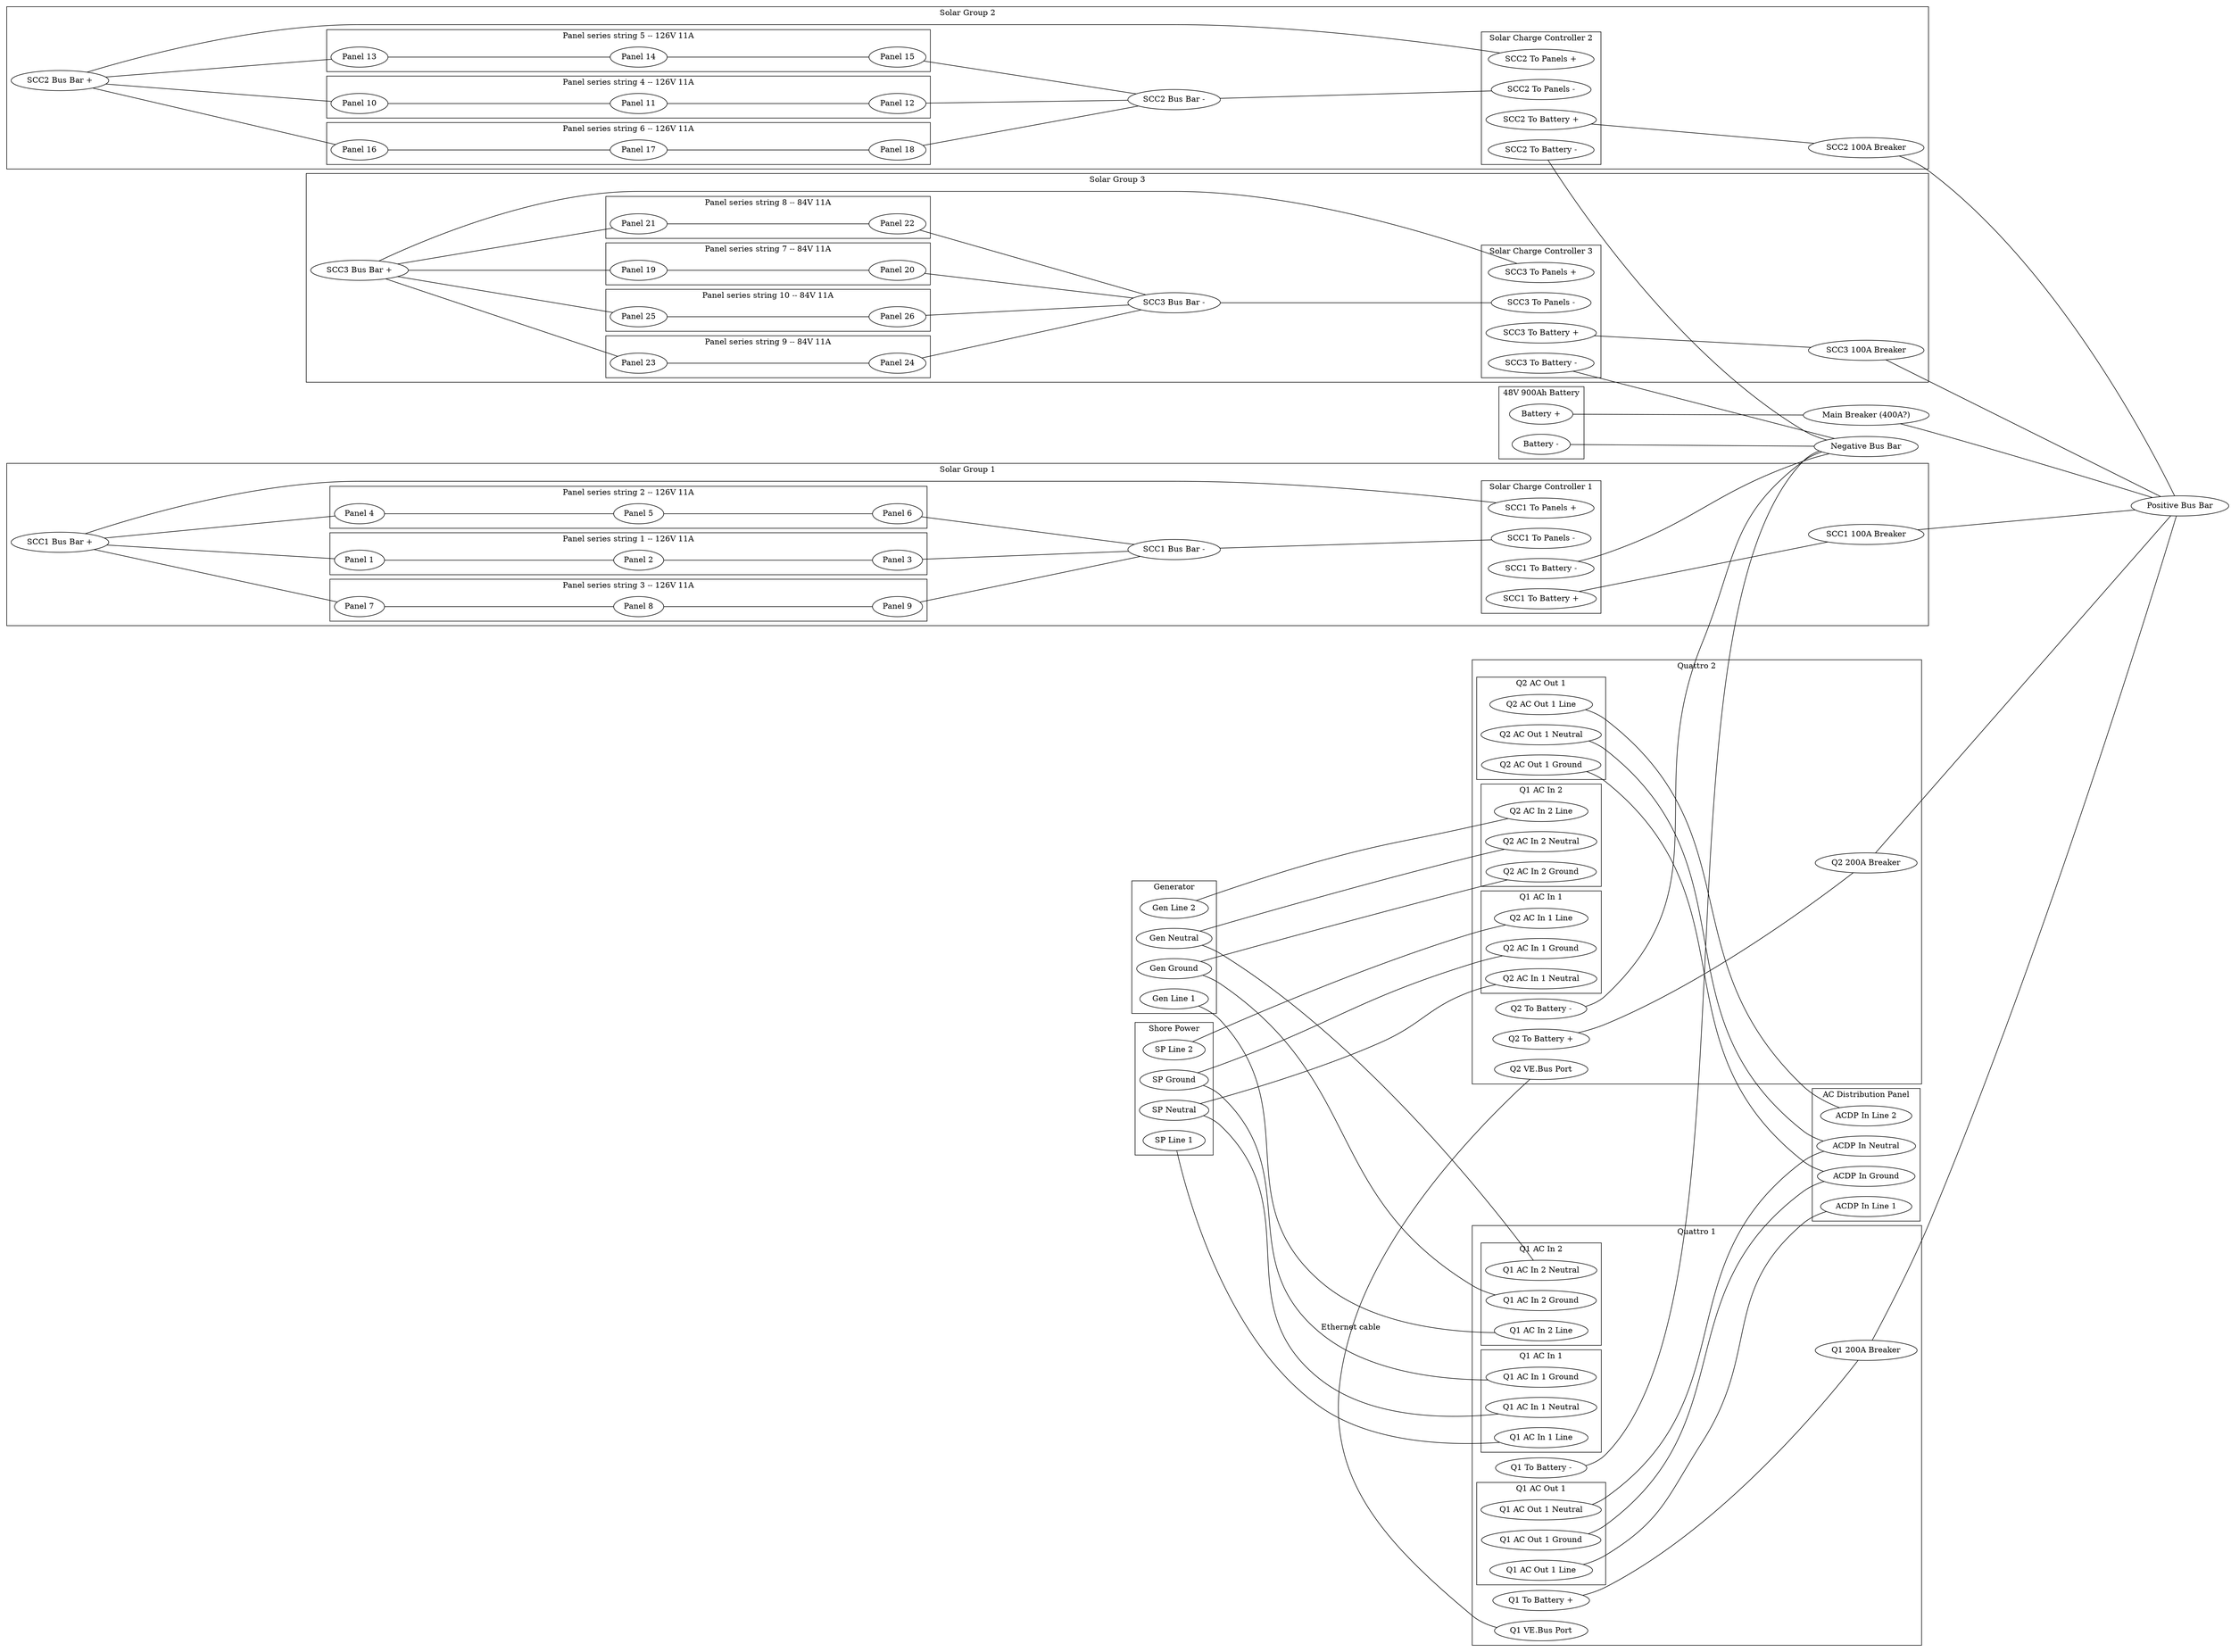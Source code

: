 graph Main {
    rankdir=LR;
    ranksep=5;
    subgraph cluster_battery {
        label="48V 900Ah Battery";
        "Battery +";
        "Battery -";
    }
    "Main Breaker"[label="Main Breaker (400A?)"]
    "Battery +" -- "Main Breaker";
    "Main Breaker" -- "Positive Bus Bar";
    "Battery -" -- "Negative Bus Bar";
    "SCC1 Bus Bar +" -- "Panel 1" -- "Panel 2" -- "Panel 3" -- "SCC1 Bus Bar -";
    "SCC1 Bus Bar +" -- "Panel 4" -- "Panel 5" -- "Panel 6" -- "SCC1 Bus Bar -";
    "SCC1 Bus Bar +" -- "Panel 7" -- "Panel 8" -- "Panel 9" -- "SCC1 Bus Bar -";
    "SCC2 Bus Bar +" -- "Panel 10" -- "Panel 11" -- "Panel 12" -- "SCC2 Bus Bar -";
    "SCC2 Bus Bar +" -- "Panel 13" -- "Panel 14" -- "Panel 15" -- "SCC2 Bus Bar -";
    "SCC2 Bus Bar +" -- "Panel 16" -- "Panel 17" -- "Panel 18" -- "SCC2 Bus Bar -";
    "SCC3 Bus Bar +" -- "Panel 19" -- "Panel 20" -- "SCC3 Bus Bar -";
    "SCC3 Bus Bar +" -- "Panel 21" -- "Panel 22" -- "SCC3 Bus Bar -";
    "SCC3 Bus Bar +" -- "Panel 23" -- "Panel 24" -- "SCC3 Bus Bar -";
    "SCC3 Bus Bar +" -- "Panel 25" -- "Panel 26" -- "SCC3 Bus Bar -";
    "SCC1 Bus Bar +" -- "SCC1 To Panels +";
    "SCC1 Bus Bar -" -- "SCC1 To Panels -";
    "SCC2 Bus Bar +" -- "SCC2 To Panels +";
    "SCC2 Bus Bar -" -- "SCC2 To Panels -";
    "SCC3 Bus Bar +" -- "SCC3 To Panels +";
    "SCC3 Bus Bar -" -- "SCC3 To Panels -";
    subgraph cluster_solar_group_1 {
        label="Solar Group 1";
        subgraph cluster_scc1 {
            label="Solar Charge Controller 1";
            "SCC1 To Panels +";
            "SCC1 To Panels -";
            "SCC1 To Battery +"
            "SCC1 To Battery -"
        }
        subgraph cluster_panel_series_1 {
            label="Panel series string 1 -- 126V 11A"
            "Panel 1";
            "Panel 2";
            "Panel 3";
        }
        subgraph cluster_panel_series_2 {
            label="Panel series string 2 -- 126V 11A"
            "Panel 4";
            "Panel 5";
            "Panel 6";
        }
        subgraph cluster_panel_series_3 {
            label="Panel series string 3 -- 126V 11A"
            "Panel 7";
            "Panel 8";
            "Panel 9";
        }
        "SCC1 100A Breaker"
        "SCC1 Bus Bar +"
        "SCC1 Bus Bar -"
    }
        subgraph cluster_solar_group_2 {
        label="Solar Group 2";
        subgraph cluster_scc2 {
            label="Solar Charge Controller 2";
            "SCC2 To Panels +";
            "SCC2 To Panels -";
            "SCC2 To Battery +"
            "SCC2 To Battery -"
        }
        subgraph cluster_panel_series_4 {
            label="Panel series string 4 -- 126V 11A"
            "Panel 10";
            "Panel 11";
            "Panel 12";
        }
        subgraph cluster_panel_series_5 {
            label="Panel series string 5 -- 126V 11A"
            "Panel 13";
            "Panel 14";
            "Panel 15";
        }
        subgraph cluster_panel_series_6 {
            label="Panel series string 6 -- 126V 11A"
            "Panel 16";
            "Panel 17";
            "Panel 18";
        }
        "SCC2 100A Breaker"
        "SCC2 Bus Bar +"
        "SCC2 Bus Bar -"
    }
        subgraph cluster_solar_group_3 {
        label="Solar Group 3";
        subgraph cluster_scc3 {
            label="Solar Charge Controller 3";
            "SCC3 To Panels +";
            "SCC3 To Panels -";
            "SCC3 To Battery +"
            "SCC3 To Battery -"
        }
        subgraph cluster_panel_series_7 {
            label="Panel series string 7 -- 84V 11A"
            "Panel 19";
            "Panel 20";
        }
        subgraph cluster_panel_series_8 {
            label="Panel series string 8 -- 84V 11A"
            "Panel 21";
            "Panel 22";
        }
        subgraph cluster_panel_series_9 {
            label="Panel series string 9 -- 84V 11A"
            "Panel 23";
            "Panel 24";
        }
        subgraph cluster_panel_series_10 {
            label="Panel series string 10 -- 84V 11A"
            "Panel 25";
            "Panel 26";
        }
        "SCC3 100A Breaker"
        "SCC3 Bus Bar +"
        "SCC3 Bus Bar -"
    }
    "SCC1 To Battery +" -- "SCC1 100A Breaker";
    "SCC1 100A Breaker" -- "Positive Bus Bar";
    "SCC1 To Battery -" -- "Negative Bus Bar";
    "SCC2 To Battery +" -- "SCC2 100A Breaker";
    "SCC2 100A Breaker" -- "Positive Bus Bar";
    "SCC2 To Battery -" -- "Negative Bus Bar";
    "SCC3 To Battery +" -- "SCC3 100A Breaker";
    "SCC3 100A Breaker" -- "Positive Bus Bar";
    "SCC3 To Battery -" -- "Negative Bus Bar";
    subgraph cluster_quattro_1 {
        label="Quattro 1";
        subgraph cluster_q1_acin1 {
            label="Q1 AC In 1"
            "Q1 AC In 1 Line";
            "Q1 AC In 1 Neutral";
            "Q1 AC In 1 Ground";
        }
        subgraph cluster_q1_acin2 {
            label="Q1 AC In 2"
            "Q1 AC In 2 Line";
            "Q1 AC In 2 Neutral";
            "Q1 AC In 2 Ground";
        }
        subgraph cluster_q1_acout1 {
            label="Q1 AC Out 1"
            "Q1 AC Out 1 Line";
            "Q1 AC Out 1 Neutral";
            "Q1 AC Out 1 Ground";
        }
        "Q1 To Battery +" -- "Q1 200A Breaker";
        "Q1 To Battery -";
        "Q1 VE.Bus Port";
    }
    subgraph cluster_quattro_2 {
        label="Quattro 2";
        subgraph cluster_q2_acin1 {
            label="Q1 AC In 1"
            "Q2 AC In 1 Line";
            "Q2 AC In 1 Neutral";
            "Q2 AC In 1 Ground";
        }
        subgraph cluster_q2_acin2 {
            label="Q1 AC In 2"
            "Q2 AC In 2 Line";
            "Q2 AC In 2 Neutral";
            "Q2 AC In 2 Ground";
        }
        subgraph cluster_q1_acout1 {
            label="Q2 AC Out 1"
            "Q2 AC Out 1 Line";
            "Q2 AC Out 1 Neutral";
            "Q2 AC Out 1 Ground";
        }
        "Q2 To Battery +" -- "Q2 200A Breaker";
        "Q2 To Battery -";
        "Q2 VE.Bus Port";
    }
    subgraph cluster_shore_power {
        label="Shore Power";
        "SP Line 1";
        "SP Line 2";
        "SP Neutral";
        "SP Ground";
    }
    subgraph cluster_generator {
        label="Generator";
        "Gen Line 1";
        "Gen Line 2";
        "Gen Neutral";
        "Gen Ground";
    }
    subgraph cluster_ac_distribution_panel {
        label="AC Distribution Panel"
        "ACDP In Line 1";
        "ACDP In Line 2";
        "ACDP In Neutral";
        "ACDP In Ground";
    }
    "Q1 AC Out 1 Line" -- "ACDP In Line 1";
    "Q1 AC Out 1 Neutral" -- "ACDP In Neutral";
    "Q1 AC Out 1 Ground" -- "ACDP In Ground";
    "Q2 AC Out 1 Line" -- "ACDP In Line 2";
    "Q2 AC Out 1 Neutral" -- "ACDP In Neutral";
    "Q2 AC Out 1 Ground" -- "ACDP In Ground";
    "SP Line 1" -- "Q1 AC In 1 Line";
    "SP Neutral" -- "Q1 AC In 1 Neutral";
    "SP Ground" -- "Q1 AC In 1 Ground";
    "SP Line 2" -- "Q2 AC In 1 Line";
    "SP Neutral" -- "Q2 AC In 1 Neutral";
    "SP Ground" -- "Q2 AC In 1 Ground";
    "Gen Line 1" -- "Q1 AC In 2 Line";
    "Gen Neutral" -- "Q1 AC In 2 Neutral";
    "Gen Ground" -- "Q1 AC In 2 Ground";
    "Gen Line 2" -- "Q2 AC In 2 Line";
    "Gen Neutral" -- "Q2 AC In 2 Neutral";
    "Gen Ground" -- "Q2 AC In 2 Ground";
    "Q1 200A Breaker" -- "Positive Bus Bar";
    "Q1 To Battery -" -- "Negative Bus Bar";
    "Q2 200A Breaker" -- "Positive Bus Bar";
    "Q2 To Battery -" -- "Negative Bus Bar";
    "Q1 VE.Bus Port" -- "Q2 VE.Bus Port"[label="Ethernet cable"]
}